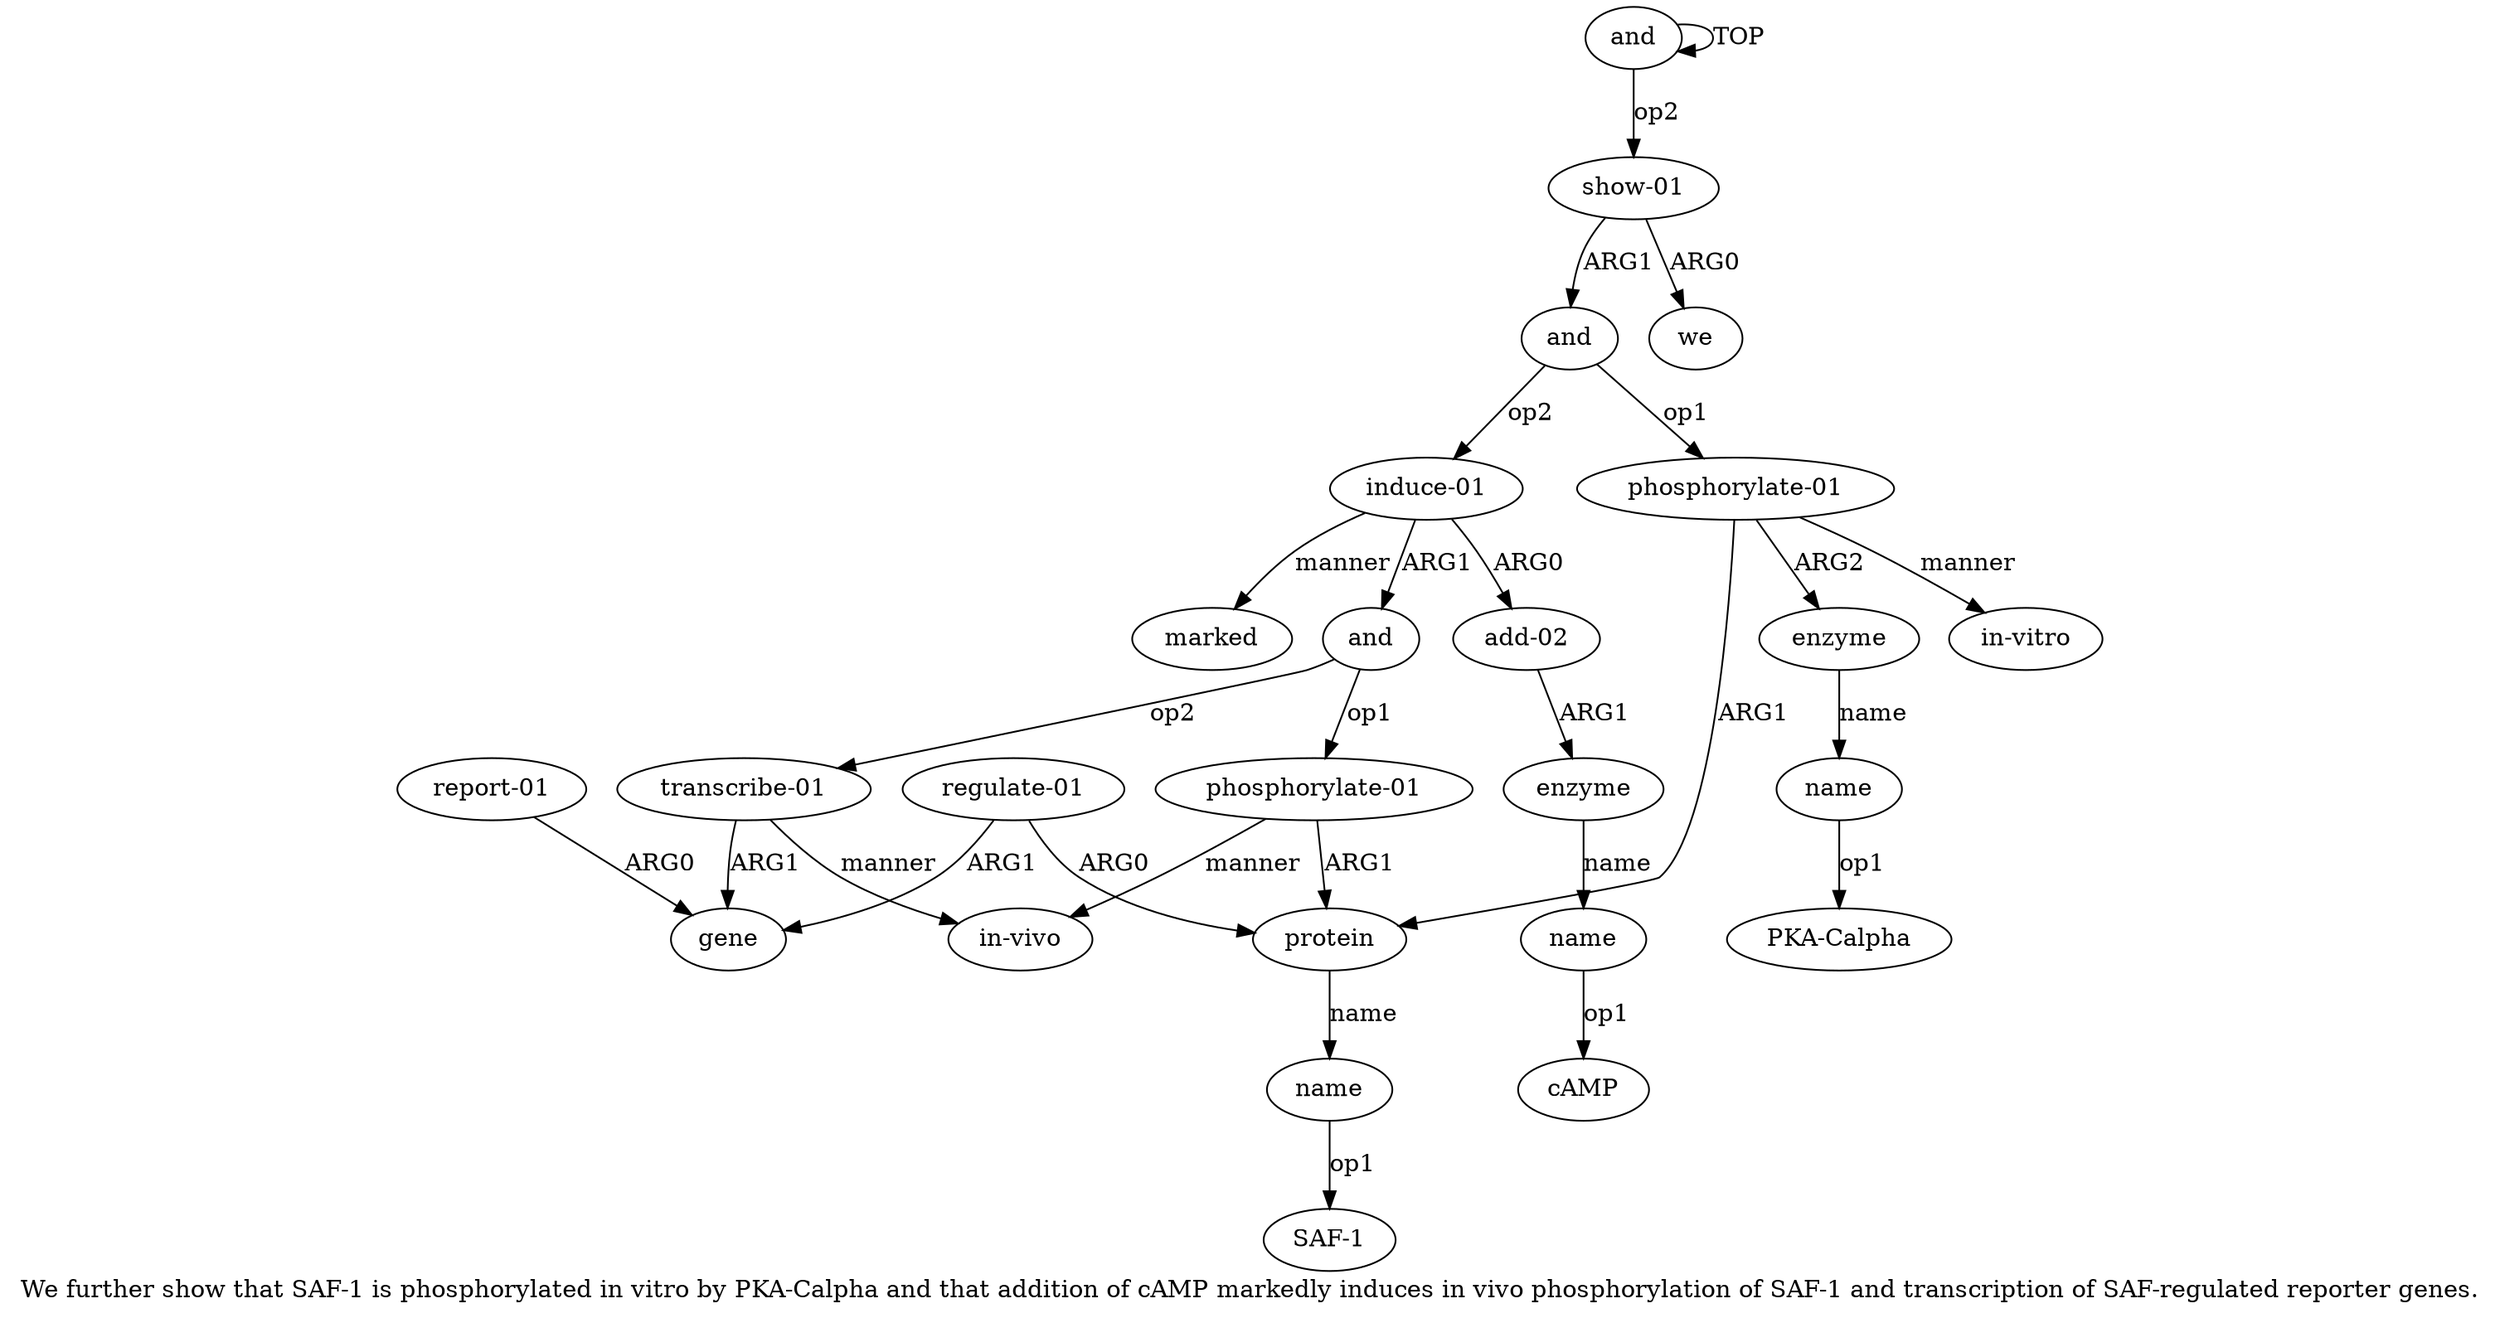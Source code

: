 digraph  {
	graph [label="We further show that SAF-1 is phosphorylated in vitro by PKA-Calpha and that addition of cAMP markedly induces in vivo phosphorylation \
of SAF-1 and transcription of SAF-regulated reporter genes."];
	node [label="\N"];
	a20	 [color=black,
		gold_ind=20,
		gold_label="report-01",
		label="report-01",
		test_ind=20,
		test_label="report-01"];
	a18	 [color=black,
		gold_ind=18,
		gold_label=gene,
		label=gene,
		test_ind=18,
		test_label=gene];
	a20 -> a18 [key=0,
	color=black,
	gold_label=ARG0,
	label=ARG0,
	test_label=ARG0];
a21 [color=black,
	gold_ind=21,
	gold_label=marked,
	label=marked,
	test_ind=21,
	test_label=marked];
"a13 cAMP" [color=black,
	gold_ind=-1,
	gold_label=cAMP,
	label=cAMP,
	test_ind=-1,
	test_label=cAMP];
a15 [color=black,
	gold_ind=15,
	gold_label="phosphorylate-01",
	label="phosphorylate-01",
	test_ind=15,
	test_label="phosphorylate-01"];
a16 [color=black,
	gold_ind=16,
	gold_label="in-vivo",
	label="in-vivo",
	test_ind=16,
	test_label="in-vivo"];
a15 -> a16 [key=0,
color=black,
gold_label=manner,
label=manner,
test_label=manner];
a5 [color=black,
gold_ind=5,
gold_label=protein,
label=protein,
test_ind=5,
test_label=protein];
a15 -> a5 [key=0,
color=black,
gold_label=ARG1,
label=ARG1,
test_label=ARG1];
a14 [color=black,
gold_ind=14,
gold_label=and,
label=and,
test_ind=14,
test_label=and];
a14 -> a15 [key=0,
color=black,
gold_label=op1,
label=op1,
test_label=op1];
a17 [color=black,
gold_ind=17,
gold_label="transcribe-01",
label="transcribe-01",
test_ind=17,
test_label="transcribe-01"];
a14 -> a17 [key=0,
color=black,
gold_label=op2,
label=op2,
test_label=op2];
a17 -> a16 [key=0,
color=black,
gold_label=manner,
label=manner,
test_label=manner];
a17 -> a18 [key=0,
color=black,
gold_label=ARG1,
label=ARG1,
test_label=ARG1];
a11 [color=black,
gold_ind=11,
gold_label="add-02",
label="add-02",
test_ind=11,
test_label="add-02"];
a12 [color=black,
gold_ind=12,
gold_label=enzyme,
label=enzyme,
test_ind=12,
test_label=enzyme];
a11 -> a12 [key=0,
color=black,
gold_label=ARG1,
label=ARG1,
test_label=ARG1];
a10 [color=black,
gold_ind=10,
gold_label="induce-01",
label="induce-01",
test_ind=10,
test_label="induce-01"];
a10 -> a21 [key=0,
color=black,
gold_label=manner,
label=manner,
test_label=manner];
a10 -> a14 [key=0,
color=black,
gold_label=ARG1,
label=ARG1,
test_label=ARG1];
a10 -> a11 [key=0,
color=black,
gold_label=ARG0,
label=ARG0,
test_label=ARG0];
a13 [color=black,
gold_ind=13,
gold_label=name,
label=name,
test_ind=13,
test_label=name];
a13 -> "a13 cAMP" [key=0,
color=black,
gold_label=op1,
label=op1,
test_label=op1];
a12 -> a13 [key=0,
color=black,
gold_label=name,
label=name,
test_label=name];
a19 [color=black,
gold_ind=19,
gold_label="regulate-01",
label="regulate-01",
test_ind=19,
test_label="regulate-01"];
a19 -> a18 [key=0,
color=black,
gold_label=ARG1,
label=ARG1,
test_label=ARG1];
a19 -> a5 [key=0,
color=black,
gold_label=ARG0,
label=ARG0,
test_label=ARG0];
a1 [color=black,
gold_ind=1,
gold_label="show-01",
label="show-01",
test_ind=1,
test_label="show-01"];
a3 [color=black,
gold_ind=3,
gold_label=and,
label=and,
test_ind=3,
test_label=and];
a1 -> a3 [key=0,
color=black,
gold_label=ARG1,
label=ARG1,
test_label=ARG1];
a2 [color=black,
gold_ind=2,
gold_label=we,
label=we,
test_ind=2,
test_label=we];
a1 -> a2 [key=0,
color=black,
gold_label=ARG0,
label=ARG0,
test_label=ARG0];
a0 [color=black,
gold_ind=0,
gold_label=and,
label=and,
test_ind=0,
test_label=and];
a0 -> a1 [key=0,
color=black,
gold_label=op2,
label=op2,
test_label=op2];
a0 -> a0 [key=0,
color=black,
gold_label=TOP,
label=TOP,
test_label=TOP];
a3 -> a10 [key=0,
color=black,
gold_label=op2,
label=op2,
test_label=op2];
a4 [color=black,
gold_ind=4,
gold_label="phosphorylate-01",
label="phosphorylate-01",
test_ind=4,
test_label="phosphorylate-01"];
a3 -> a4 [key=0,
color=black,
gold_label=op1,
label=op1,
test_label=op1];
a6 [color=black,
gold_ind=6,
gold_label=name,
label=name,
test_ind=6,
test_label=name];
a5 -> a6 [key=0,
color=black,
gold_label=name,
label=name,
test_label=name];
a4 -> a5 [key=0,
color=black,
gold_label=ARG1,
label=ARG1,
test_label=ARG1];
a7 [color=black,
gold_ind=7,
gold_label=enzyme,
label=enzyme,
test_ind=7,
test_label=enzyme];
a4 -> a7 [key=0,
color=black,
gold_label=ARG2,
label=ARG2,
test_label=ARG2];
a9 [color=black,
gold_ind=9,
gold_label="in-vitro",
label="in-vitro",
test_ind=9,
test_label="in-vitro"];
a4 -> a9 [key=0,
color=black,
gold_label=manner,
label=manner,
test_label=manner];
a8 [color=black,
gold_ind=8,
gold_label=name,
label=name,
test_ind=8,
test_label=name];
a7 -> a8 [key=0,
color=black,
gold_label=name,
label=name,
test_label=name];
"a6 SAF-1" [color=black,
gold_ind=-1,
gold_label="SAF-1",
label="SAF-1",
test_ind=-1,
test_label="SAF-1"];
a6 -> "a6 SAF-1" [key=0,
color=black,
gold_label=op1,
label=op1,
test_label=op1];
"a8 PKA-Calpha" [color=black,
gold_ind=-1,
gold_label="PKA-Calpha",
label="PKA-Calpha",
test_ind=-1,
test_label="PKA-Calpha"];
a8 -> "a8 PKA-Calpha" [key=0,
color=black,
gold_label=op1,
label=op1,
test_label=op1];
}

